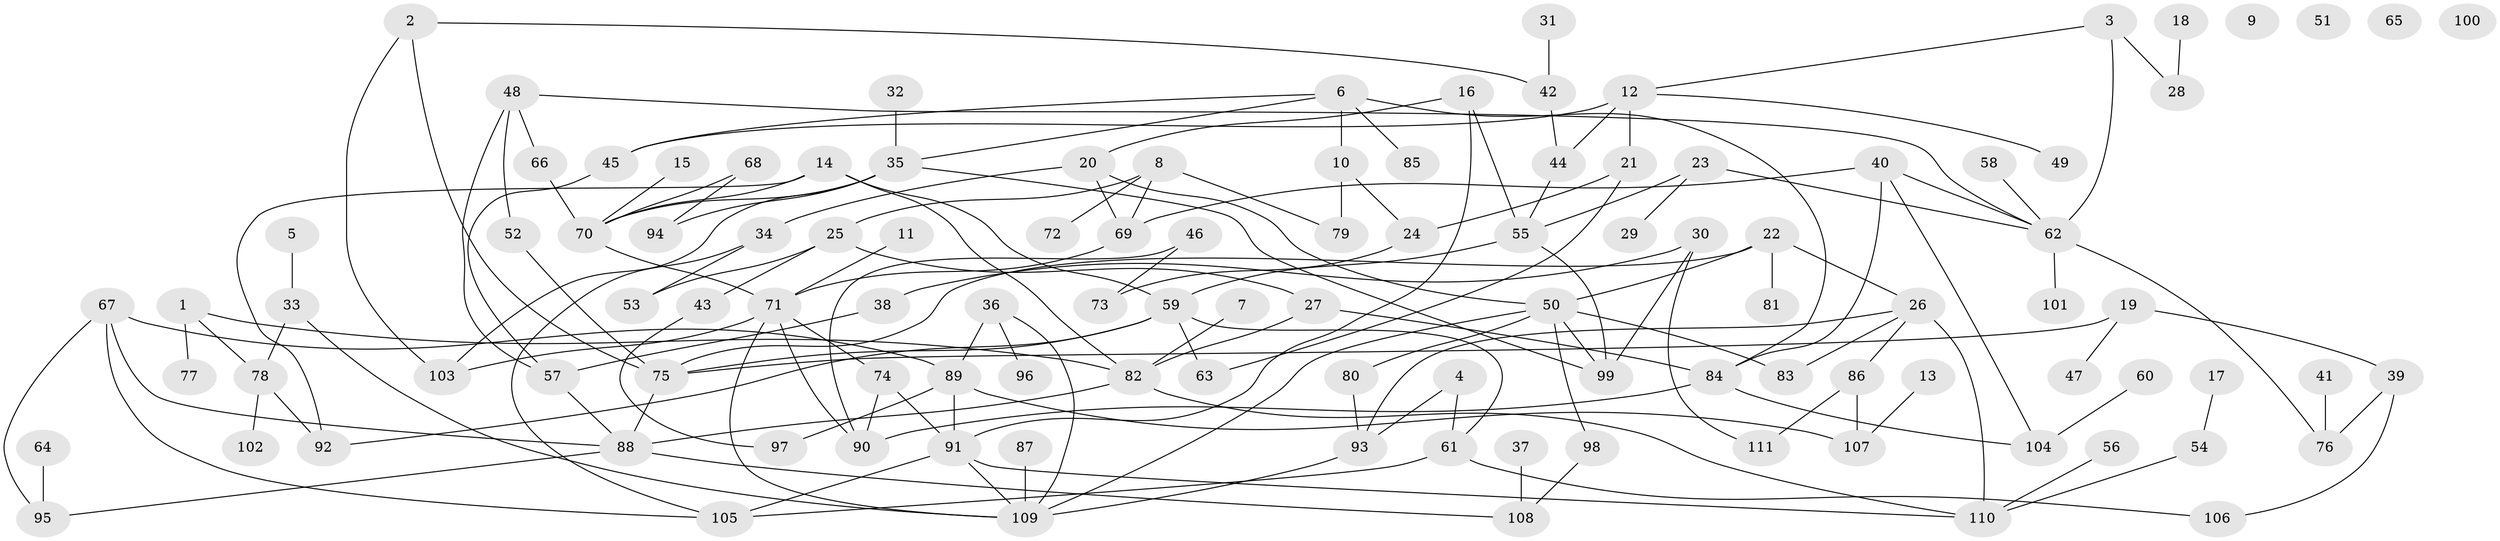 // coarse degree distribution, {3: 0.12727272727272726, 4: 0.18181818181818182, 8: 0.01818181818181818, 11: 0.01818181818181818, 9: 0.01818181818181818, 5: 0.05454545454545454, 0: 0.07272727272727272, 1: 0.2545454545454545, 13: 0.03636363636363636, 7: 0.03636363636363636, 2: 0.14545454545454545, 6: 0.01818181818181818, 12: 0.01818181818181818}
// Generated by graph-tools (version 1.1) at 2025/16/03/04/25 18:16:41]
// undirected, 111 vertices, 158 edges
graph export_dot {
graph [start="1"]
  node [color=gray90,style=filled];
  1;
  2;
  3;
  4;
  5;
  6;
  7;
  8;
  9;
  10;
  11;
  12;
  13;
  14;
  15;
  16;
  17;
  18;
  19;
  20;
  21;
  22;
  23;
  24;
  25;
  26;
  27;
  28;
  29;
  30;
  31;
  32;
  33;
  34;
  35;
  36;
  37;
  38;
  39;
  40;
  41;
  42;
  43;
  44;
  45;
  46;
  47;
  48;
  49;
  50;
  51;
  52;
  53;
  54;
  55;
  56;
  57;
  58;
  59;
  60;
  61;
  62;
  63;
  64;
  65;
  66;
  67;
  68;
  69;
  70;
  71;
  72;
  73;
  74;
  75;
  76;
  77;
  78;
  79;
  80;
  81;
  82;
  83;
  84;
  85;
  86;
  87;
  88;
  89;
  90;
  91;
  92;
  93;
  94;
  95;
  96;
  97;
  98;
  99;
  100;
  101;
  102;
  103;
  104;
  105;
  106;
  107;
  108;
  109;
  110;
  111;
  1 -- 77;
  1 -- 78;
  1 -- 82;
  2 -- 42;
  2 -- 75;
  2 -- 103;
  3 -- 12;
  3 -- 28;
  3 -- 62;
  4 -- 61;
  4 -- 93;
  5 -- 33;
  6 -- 10;
  6 -- 35;
  6 -- 45;
  6 -- 84;
  6 -- 85;
  7 -- 82;
  8 -- 25;
  8 -- 69;
  8 -- 72;
  8 -- 79;
  10 -- 24;
  10 -- 79;
  11 -- 71;
  12 -- 21;
  12 -- 44;
  12 -- 45;
  12 -- 49;
  13 -- 107;
  14 -- 59;
  14 -- 70;
  14 -- 82;
  14 -- 92;
  15 -- 70;
  16 -- 20;
  16 -- 55;
  16 -- 91;
  17 -- 54;
  18 -- 28;
  19 -- 39;
  19 -- 47;
  19 -- 75;
  20 -- 34;
  20 -- 50;
  20 -- 69;
  21 -- 24;
  21 -- 63;
  22 -- 26;
  22 -- 50;
  22 -- 75;
  22 -- 81;
  23 -- 29;
  23 -- 55;
  23 -- 62;
  24 -- 73;
  25 -- 27;
  25 -- 43;
  25 -- 53;
  26 -- 83;
  26 -- 86;
  26 -- 93;
  26 -- 110;
  27 -- 82;
  27 -- 84;
  30 -- 38;
  30 -- 99;
  30 -- 111;
  31 -- 42;
  32 -- 35;
  33 -- 78;
  33 -- 109;
  34 -- 53;
  34 -- 105;
  35 -- 70;
  35 -- 94;
  35 -- 99;
  35 -- 103;
  36 -- 89;
  36 -- 96;
  36 -- 109;
  37 -- 108;
  38 -- 57;
  39 -- 76;
  39 -- 106;
  40 -- 62;
  40 -- 69;
  40 -- 84;
  40 -- 104;
  41 -- 76;
  42 -- 44;
  43 -- 97;
  44 -- 55;
  45 -- 57;
  46 -- 73;
  46 -- 90;
  48 -- 52;
  48 -- 57;
  48 -- 62;
  48 -- 66;
  50 -- 80;
  50 -- 83;
  50 -- 98;
  50 -- 99;
  50 -- 109;
  52 -- 75;
  54 -- 110;
  55 -- 59;
  55 -- 99;
  56 -- 110;
  57 -- 88;
  58 -- 62;
  59 -- 61;
  59 -- 63;
  59 -- 75;
  59 -- 92;
  60 -- 104;
  61 -- 105;
  61 -- 106;
  62 -- 76;
  62 -- 101;
  64 -- 95;
  66 -- 70;
  67 -- 88;
  67 -- 89;
  67 -- 95;
  67 -- 105;
  68 -- 70;
  68 -- 94;
  69 -- 71;
  70 -- 71;
  71 -- 74;
  71 -- 90;
  71 -- 103;
  71 -- 109;
  74 -- 90;
  74 -- 91;
  75 -- 88;
  78 -- 92;
  78 -- 102;
  80 -- 93;
  82 -- 88;
  82 -- 110;
  84 -- 90;
  84 -- 104;
  86 -- 107;
  86 -- 111;
  87 -- 109;
  88 -- 95;
  88 -- 108;
  89 -- 91;
  89 -- 97;
  89 -- 107;
  91 -- 105;
  91 -- 109;
  91 -- 110;
  93 -- 109;
  98 -- 108;
}
